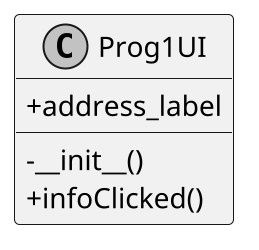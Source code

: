 @startuml
skinparam monochrome true
skinparam classAttributeIconSize 0
scale 2
class Prog1UI{
    +address_label
    -__init__()
    +infoClicked()
}
@enduml